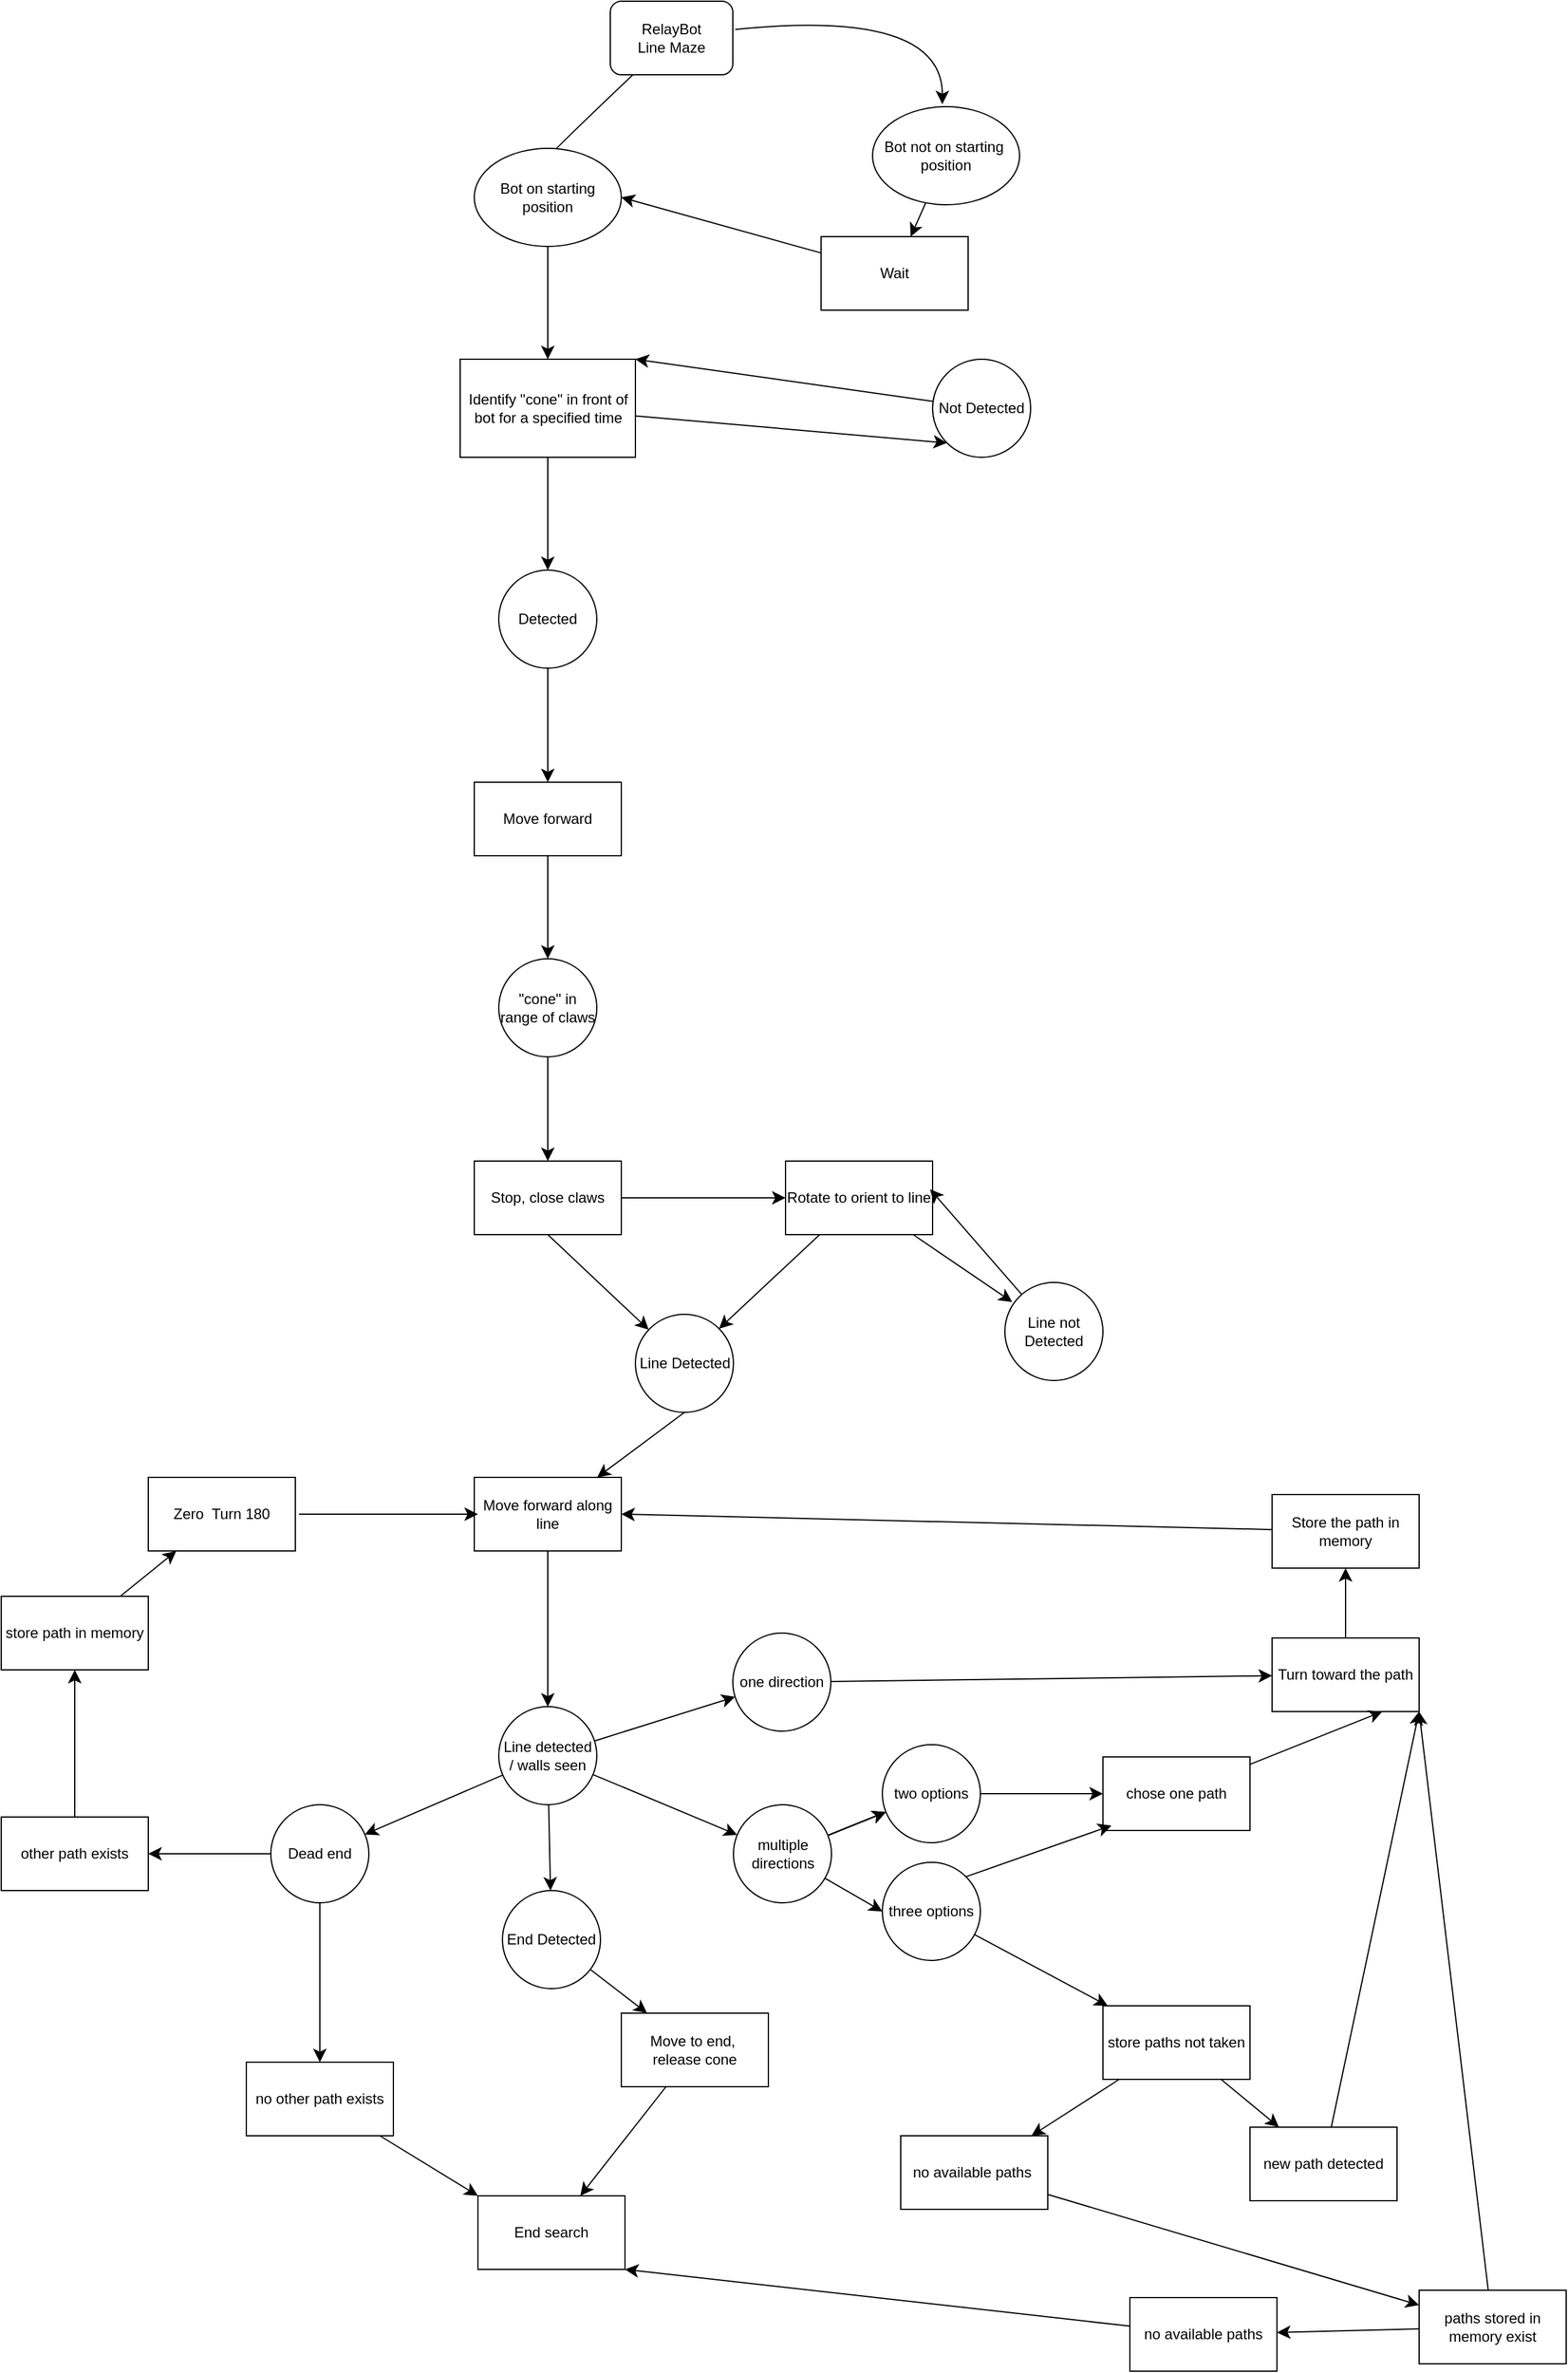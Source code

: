 <mxfile version="24.8.6">
  <diagram name="Page-1" id="Yty-BkFhdthmU_fpZEDV">
    <mxGraphModel dx="1573" dy="1768" grid="0" gridSize="10" guides="1" tooltips="1" connect="1" arrows="1" fold="1" page="0" pageScale="1" pageWidth="850" pageHeight="1100" math="0" shadow="0">
      <root>
        <mxCell id="0" />
        <mxCell id="1" parent="0" />
        <mxCell id="qHToHoK-mMIFdq9hQNhF-5" style="edgeStyle=none;curved=1;rounded=0;orthogonalLoop=1;jettySize=auto;html=1;fontSize=12;startSize=8;endSize=8;" parent="1" source="qHToHoK-mMIFdq9hQNhF-1" target="qHToHoK-mMIFdq9hQNhF-4" edge="1">
          <mxGeometry relative="1" as="geometry">
            <Array as="points">
              <mxPoint x="89" y="-692" />
            </Array>
          </mxGeometry>
        </mxCell>
        <mxCell id="qHToHoK-mMIFdq9hQNhF-1" value="RelayBot&lt;div&gt;Line Maze&lt;/div&gt;" style="rounded=1;whiteSpace=wrap;html=1;" parent="1" vertex="1">
          <mxGeometry x="140" y="-818" width="100" height="60" as="geometry" />
        </mxCell>
        <mxCell id="qHToHoK-mMIFdq9hQNhF-7" value="" style="edgeStyle=none;curved=1;rounded=0;orthogonalLoop=1;jettySize=auto;html=1;fontSize=12;startSize=8;endSize=8;" parent="1" source="qHToHoK-mMIFdq9hQNhF-2" target="qHToHoK-mMIFdq9hQNhF-6" edge="1">
          <mxGeometry relative="1" as="geometry" />
        </mxCell>
        <mxCell id="qHToHoK-mMIFdq9hQNhF-2" value="Bot not on starting&amp;nbsp;&lt;div&gt;position&lt;/div&gt;" style="ellipse;whiteSpace=wrap;html=1;" parent="1" vertex="1">
          <mxGeometry x="354" y="-732" width="120" height="80" as="geometry" />
        </mxCell>
        <mxCell id="qHToHoK-mMIFdq9hQNhF-3" style="edgeStyle=none;curved=1;rounded=0;orthogonalLoop=1;jettySize=auto;html=1;entryX=0.558;entryY=0.025;entryDx=0;entryDy=0;entryPerimeter=0;fontSize=12;startSize=8;endSize=8;" parent="1" edge="1">
          <mxGeometry relative="1" as="geometry">
            <mxPoint x="242" y="-795.023" as="sourcePoint" />
            <mxPoint x="410.96" y="-734" as="targetPoint" />
            <Array as="points">
              <mxPoint x="411" y="-812" />
            </Array>
          </mxGeometry>
        </mxCell>
        <mxCell id="qHToHoK-mMIFdq9hQNhF-10" value="" style="edgeStyle=none;curved=1;rounded=0;orthogonalLoop=1;jettySize=auto;html=1;fontSize=12;startSize=8;endSize=8;" parent="1" source="qHToHoK-mMIFdq9hQNhF-4" target="qHToHoK-mMIFdq9hQNhF-9" edge="1">
          <mxGeometry relative="1" as="geometry" />
        </mxCell>
        <mxCell id="qHToHoK-mMIFdq9hQNhF-4" value="Bot on starting&lt;div&gt;position&lt;/div&gt;" style="ellipse;whiteSpace=wrap;html=1;" parent="1" vertex="1">
          <mxGeometry x="29" y="-698" width="120" height="80" as="geometry" />
        </mxCell>
        <mxCell id="qHToHoK-mMIFdq9hQNhF-8" style="edgeStyle=none;curved=1;rounded=0;orthogonalLoop=1;jettySize=auto;html=1;entryX=1;entryY=0.5;entryDx=0;entryDy=0;fontSize=12;startSize=8;endSize=8;" parent="1" source="qHToHoK-mMIFdq9hQNhF-6" target="qHToHoK-mMIFdq9hQNhF-4" edge="1">
          <mxGeometry relative="1" as="geometry" />
        </mxCell>
        <mxCell id="qHToHoK-mMIFdq9hQNhF-6" value="Wait" style="whiteSpace=wrap;html=1;" parent="1" vertex="1">
          <mxGeometry x="312" y="-626" width="120" height="60" as="geometry" />
        </mxCell>
        <mxCell id="qHToHoK-mMIFdq9hQNhF-12" value="" style="edgeStyle=none;curved=1;rounded=0;orthogonalLoop=1;jettySize=auto;html=1;fontSize=12;startSize=8;endSize=8;entryX=0;entryY=1;entryDx=0;entryDy=0;" parent="1" source="qHToHoK-mMIFdq9hQNhF-9" target="qHToHoK-mMIFdq9hQNhF-11" edge="1">
          <mxGeometry relative="1" as="geometry" />
        </mxCell>
        <mxCell id="qHToHoK-mMIFdq9hQNhF-15" value="" style="edgeStyle=none;curved=1;rounded=0;orthogonalLoop=1;jettySize=auto;html=1;fontSize=12;startSize=8;endSize=8;" parent="1" source="qHToHoK-mMIFdq9hQNhF-9" target="qHToHoK-mMIFdq9hQNhF-14" edge="1">
          <mxGeometry relative="1" as="geometry" />
        </mxCell>
        <mxCell id="qHToHoK-mMIFdq9hQNhF-9" value="Identify &quot;cone&quot; in front of bot for a specified time" style="whiteSpace=wrap;html=1;" parent="1" vertex="1">
          <mxGeometry x="17.5" y="-526" width="143" height="80" as="geometry" />
        </mxCell>
        <mxCell id="qHToHoK-mMIFdq9hQNhF-104" style="edgeStyle=none;curved=1;rounded=0;orthogonalLoop=1;jettySize=auto;html=1;entryX=1;entryY=0;entryDx=0;entryDy=0;fontSize=12;startSize=8;endSize=8;" parent="1" source="qHToHoK-mMIFdq9hQNhF-11" target="qHToHoK-mMIFdq9hQNhF-9" edge="1">
          <mxGeometry relative="1" as="geometry" />
        </mxCell>
        <mxCell id="qHToHoK-mMIFdq9hQNhF-11" value="Not Detected" style="ellipse;whiteSpace=wrap;html=1;" parent="1" vertex="1">
          <mxGeometry x="403" y="-526" width="80" height="80" as="geometry" />
        </mxCell>
        <mxCell id="qHToHoK-mMIFdq9hQNhF-17" value="" style="edgeStyle=none;curved=1;rounded=0;orthogonalLoop=1;jettySize=auto;html=1;fontSize=12;startSize=8;endSize=8;" parent="1" source="qHToHoK-mMIFdq9hQNhF-14" target="qHToHoK-mMIFdq9hQNhF-16" edge="1">
          <mxGeometry relative="1" as="geometry" />
        </mxCell>
        <mxCell id="qHToHoK-mMIFdq9hQNhF-14" value="Detected" style="ellipse;whiteSpace=wrap;html=1;" parent="1" vertex="1">
          <mxGeometry x="49" y="-354" width="80" height="80" as="geometry" />
        </mxCell>
        <mxCell id="qHToHoK-mMIFdq9hQNhF-19" value="" style="edgeStyle=none;curved=1;rounded=0;orthogonalLoop=1;jettySize=auto;html=1;fontSize=12;startSize=8;endSize=8;" parent="1" source="qHToHoK-mMIFdq9hQNhF-16" target="qHToHoK-mMIFdq9hQNhF-18" edge="1">
          <mxGeometry relative="1" as="geometry" />
        </mxCell>
        <mxCell id="qHToHoK-mMIFdq9hQNhF-16" value="Move forward" style="whiteSpace=wrap;html=1;" parent="1" vertex="1">
          <mxGeometry x="29" y="-181" width="120" height="60" as="geometry" />
        </mxCell>
        <mxCell id="qHToHoK-mMIFdq9hQNhF-21" value="" style="edgeStyle=none;curved=1;rounded=0;orthogonalLoop=1;jettySize=auto;html=1;fontSize=12;startSize=8;endSize=8;" parent="1" source="qHToHoK-mMIFdq9hQNhF-18" target="qHToHoK-mMIFdq9hQNhF-20" edge="1">
          <mxGeometry relative="1" as="geometry" />
        </mxCell>
        <mxCell id="qHToHoK-mMIFdq9hQNhF-18" value="&quot;cone&quot; in range of claws" style="ellipse;whiteSpace=wrap;html=1;" parent="1" vertex="1">
          <mxGeometry x="49" y="-37" width="80" height="80" as="geometry" />
        </mxCell>
        <mxCell id="qHToHoK-mMIFdq9hQNhF-40" value="" style="edgeStyle=none;curved=1;rounded=0;orthogonalLoop=1;jettySize=auto;html=1;fontSize=12;startSize=8;endSize=8;" parent="1" source="qHToHoK-mMIFdq9hQNhF-20" target="qHToHoK-mMIFdq9hQNhF-38" edge="1">
          <mxGeometry relative="1" as="geometry" />
        </mxCell>
        <mxCell id="qHToHoK-mMIFdq9hQNhF-20" value="Stop, close claws" style="whiteSpace=wrap;html=1;" parent="1" vertex="1">
          <mxGeometry x="29" y="128" width="120" height="60" as="geometry" />
        </mxCell>
        <mxCell id="qHToHoK-mMIFdq9hQNhF-31" value="" style="edgeStyle=none;curved=1;rounded=0;orthogonalLoop=1;jettySize=auto;html=1;fontSize=12;startSize=8;endSize=8;exitX=0.5;exitY=1;exitDx=0;exitDy=0;" parent="1" source="qHToHoK-mMIFdq9hQNhF-34" target="qHToHoK-mMIFdq9hQNhF-30" edge="1">
          <mxGeometry relative="1" as="geometry">
            <mxPoint x="89" y="727" as="sourcePoint" />
          </mxGeometry>
        </mxCell>
        <mxCell id="qHToHoK-mMIFdq9hQNhF-45" value="" style="edgeStyle=none;curved=1;rounded=0;orthogonalLoop=1;jettySize=auto;html=1;fontSize=12;startSize=8;endSize=8;" parent="1" source="qHToHoK-mMIFdq9hQNhF-30" target="qHToHoK-mMIFdq9hQNhF-44" edge="1">
          <mxGeometry relative="1" as="geometry" />
        </mxCell>
        <mxCell id="qHToHoK-mMIFdq9hQNhF-30" value="Move forward along line" style="whiteSpace=wrap;html=1;" parent="1" vertex="1">
          <mxGeometry x="29" y="386" width="120" height="60" as="geometry" />
        </mxCell>
        <mxCell id="qHToHoK-mMIFdq9hQNhF-35" value="" style="edgeStyle=none;curved=1;rounded=0;orthogonalLoop=1;jettySize=auto;html=1;fontSize=12;startSize=8;endSize=8;exitX=0.5;exitY=1;exitDx=0;exitDy=0;" parent="1" source="qHToHoK-mMIFdq9hQNhF-20" target="qHToHoK-mMIFdq9hQNhF-34" edge="1">
          <mxGeometry relative="1" as="geometry">
            <mxPoint x="289" y="717" as="sourcePoint" />
          </mxGeometry>
        </mxCell>
        <mxCell id="qHToHoK-mMIFdq9hQNhF-34" value="Line Detected" style="ellipse;whiteSpace=wrap;html=1;" parent="1" vertex="1">
          <mxGeometry x="160.5" y="253" width="80" height="80" as="geometry" />
        </mxCell>
        <mxCell id="qHToHoK-mMIFdq9hQNhF-36" value="Line not Detected" style="ellipse;whiteSpace=wrap;html=1;" parent="1" vertex="1">
          <mxGeometry x="462" y="227" width="80" height="80" as="geometry" />
        </mxCell>
        <mxCell id="qHToHoK-mMIFdq9hQNhF-41" style="edgeStyle=none;curved=1;rounded=0;orthogonalLoop=1;jettySize=auto;html=1;entryX=1;entryY=0;entryDx=0;entryDy=0;fontSize=12;startSize=8;endSize=8;" parent="1" source="qHToHoK-mMIFdq9hQNhF-38" target="qHToHoK-mMIFdq9hQNhF-34" edge="1">
          <mxGeometry relative="1" as="geometry" />
        </mxCell>
        <mxCell id="qHToHoK-mMIFdq9hQNhF-38" value="Rotate to orient to line" style="whiteSpace=wrap;html=1;" parent="1" vertex="1">
          <mxGeometry x="283" y="128" width="120" height="60" as="geometry" />
        </mxCell>
        <mxCell id="qHToHoK-mMIFdq9hQNhF-42" style="edgeStyle=none;curved=1;rounded=0;orthogonalLoop=1;jettySize=auto;html=1;entryX=0.075;entryY=0.2;entryDx=0;entryDy=0;entryPerimeter=0;fontSize=12;startSize=8;endSize=8;" parent="1" source="qHToHoK-mMIFdq9hQNhF-38" target="qHToHoK-mMIFdq9hQNhF-36" edge="1">
          <mxGeometry relative="1" as="geometry" />
        </mxCell>
        <mxCell id="qHToHoK-mMIFdq9hQNhF-43" style="edgeStyle=none;curved=1;rounded=0;orthogonalLoop=1;jettySize=auto;html=1;entryX=0.983;entryY=0.383;entryDx=0;entryDy=0;entryPerimeter=0;fontSize=12;startSize=8;endSize=8;" parent="1" source="qHToHoK-mMIFdq9hQNhF-36" target="qHToHoK-mMIFdq9hQNhF-38" edge="1">
          <mxGeometry relative="1" as="geometry" />
        </mxCell>
        <mxCell id="qHToHoK-mMIFdq9hQNhF-47" value="" style="edgeStyle=none;curved=1;rounded=0;orthogonalLoop=1;jettySize=auto;html=1;fontSize=12;startSize=8;endSize=8;" parent="1" source="qHToHoK-mMIFdq9hQNhF-44" target="qHToHoK-mMIFdq9hQNhF-46" edge="1">
          <mxGeometry relative="1" as="geometry" />
        </mxCell>
        <mxCell id="qHToHoK-mMIFdq9hQNhF-49" value="" style="edgeStyle=none;curved=1;rounded=0;orthogonalLoop=1;jettySize=auto;html=1;fontSize=12;startSize=8;endSize=8;" parent="1" source="qHToHoK-mMIFdq9hQNhF-44" target="qHToHoK-mMIFdq9hQNhF-48" edge="1">
          <mxGeometry relative="1" as="geometry" />
        </mxCell>
        <mxCell id="qHToHoK-mMIFdq9hQNhF-51" value="" style="edgeStyle=none;curved=1;rounded=0;orthogonalLoop=1;jettySize=auto;html=1;fontSize=12;startSize=8;endSize=8;" parent="1" source="qHToHoK-mMIFdq9hQNhF-44" target="qHToHoK-mMIFdq9hQNhF-50" edge="1">
          <mxGeometry relative="1" as="geometry" />
        </mxCell>
        <mxCell id="qHToHoK-mMIFdq9hQNhF-57" value="" style="edgeStyle=none;curved=1;rounded=0;orthogonalLoop=1;jettySize=auto;html=1;fontSize=12;startSize=8;endSize=8;" parent="1" source="qHToHoK-mMIFdq9hQNhF-44" target="qHToHoK-mMIFdq9hQNhF-56" edge="1">
          <mxGeometry relative="1" as="geometry" />
        </mxCell>
        <mxCell id="qHToHoK-mMIFdq9hQNhF-44" value="Line detected / walls seen" style="ellipse;whiteSpace=wrap;html=1;" parent="1" vertex="1">
          <mxGeometry x="49" y="573" width="80" height="80" as="geometry" />
        </mxCell>
        <mxCell id="qHToHoK-mMIFdq9hQNhF-69" value="" style="edgeStyle=none;curved=1;rounded=0;orthogonalLoop=1;jettySize=auto;html=1;fontSize=12;startSize=8;endSize=8;" parent="1" source="qHToHoK-mMIFdq9hQNhF-46" target="qHToHoK-mMIFdq9hQNhF-68" edge="1">
          <mxGeometry relative="1" as="geometry" />
        </mxCell>
        <mxCell id="qHToHoK-mMIFdq9hQNhF-46" value="one direction" style="ellipse;whiteSpace=wrap;html=1;" parent="1" vertex="1">
          <mxGeometry x="240" y="513" width="80" height="80" as="geometry" />
        </mxCell>
        <mxCell id="qHToHoK-mMIFdq9hQNhF-53" value="" style="edgeStyle=none;curved=1;rounded=0;orthogonalLoop=1;jettySize=auto;html=1;fontSize=12;startSize=8;endSize=8;" parent="1" source="qHToHoK-mMIFdq9hQNhF-48" target="qHToHoK-mMIFdq9hQNhF-52" edge="1">
          <mxGeometry relative="1" as="geometry" />
        </mxCell>
        <mxCell id="qHToHoK-mMIFdq9hQNhF-55" value="" style="edgeStyle=none;curved=1;rounded=0;orthogonalLoop=1;jettySize=auto;html=1;fontSize=12;startSize=8;endSize=8;" parent="1" source="qHToHoK-mMIFdq9hQNhF-48" target="qHToHoK-mMIFdq9hQNhF-54" edge="1">
          <mxGeometry relative="1" as="geometry" />
        </mxCell>
        <mxCell id="qHToHoK-mMIFdq9hQNhF-48" value="Dead end" style="ellipse;whiteSpace=wrap;html=1;" parent="1" vertex="1">
          <mxGeometry x="-137" y="653" width="80" height="80" as="geometry" />
        </mxCell>
        <mxCell id="qHToHoK-mMIFdq9hQNhF-75" value="" style="edgeStyle=none;curved=1;rounded=0;orthogonalLoop=1;jettySize=auto;html=1;fontSize=12;startSize=8;endSize=8;" parent="1" source="qHToHoK-mMIFdq9hQNhF-50" target="qHToHoK-mMIFdq9hQNhF-74" edge="1">
          <mxGeometry relative="1" as="geometry" />
        </mxCell>
        <mxCell id="qHToHoK-mMIFdq9hQNhF-77" value="" style="edgeStyle=none;curved=1;rounded=0;orthogonalLoop=1;jettySize=auto;html=1;fontSize=12;startSize=8;endSize=8;" parent="1" source="qHToHoK-mMIFdq9hQNhF-50" target="qHToHoK-mMIFdq9hQNhF-74" edge="1">
          <mxGeometry relative="1" as="geometry" />
        </mxCell>
        <mxCell id="qHToHoK-mMIFdq9hQNhF-78" value="" style="edgeStyle=none;curved=1;rounded=0;orthogonalLoop=1;jettySize=auto;html=1;fontSize=12;startSize=8;endSize=8;" parent="1" source="qHToHoK-mMIFdq9hQNhF-50" target="qHToHoK-mMIFdq9hQNhF-74" edge="1">
          <mxGeometry relative="1" as="geometry" />
        </mxCell>
        <mxCell id="qHToHoK-mMIFdq9hQNhF-81" style="edgeStyle=none;curved=1;rounded=0;orthogonalLoop=1;jettySize=auto;html=1;entryX=0;entryY=0.5;entryDx=0;entryDy=0;fontSize=12;startSize=8;endSize=8;" parent="1" source="qHToHoK-mMIFdq9hQNhF-50" target="qHToHoK-mMIFdq9hQNhF-80" edge="1">
          <mxGeometry relative="1" as="geometry" />
        </mxCell>
        <mxCell id="qHToHoK-mMIFdq9hQNhF-50" value="multiple directions" style="ellipse;whiteSpace=wrap;html=1;" parent="1" vertex="1">
          <mxGeometry x="240.5" y="653" width="80" height="80" as="geometry" />
        </mxCell>
        <mxCell id="qHToHoK-mMIFdq9hQNhF-64" value="" style="edgeStyle=none;curved=1;rounded=0;orthogonalLoop=1;jettySize=auto;html=1;fontSize=12;startSize=8;endSize=8;" parent="1" source="qHToHoK-mMIFdq9hQNhF-52" target="qHToHoK-mMIFdq9hQNhF-63" edge="1">
          <mxGeometry relative="1" as="geometry" />
        </mxCell>
        <mxCell id="qHToHoK-mMIFdq9hQNhF-52" value="other path exists" style="whiteSpace=wrap;html=1;" parent="1" vertex="1">
          <mxGeometry x="-357" y="663" width="120" height="60" as="geometry" />
        </mxCell>
        <mxCell id="qHToHoK-mMIFdq9hQNhF-62" style="edgeStyle=none;curved=1;rounded=0;orthogonalLoop=1;jettySize=auto;html=1;entryX=0;entryY=0;entryDx=0;entryDy=0;fontSize=12;startSize=8;endSize=8;" parent="1" source="qHToHoK-mMIFdq9hQNhF-54" target="qHToHoK-mMIFdq9hQNhF-60" edge="1">
          <mxGeometry relative="1" as="geometry" />
        </mxCell>
        <mxCell id="qHToHoK-mMIFdq9hQNhF-54" value="no other path exists" style="whiteSpace=wrap;html=1;" parent="1" vertex="1">
          <mxGeometry x="-157" y="863" width="120" height="60" as="geometry" />
        </mxCell>
        <mxCell id="qHToHoK-mMIFdq9hQNhF-59" value="" style="edgeStyle=none;curved=1;rounded=0;orthogonalLoop=1;jettySize=auto;html=1;fontSize=12;startSize=8;endSize=8;" parent="1" source="qHToHoK-mMIFdq9hQNhF-56" target="qHToHoK-mMIFdq9hQNhF-58" edge="1">
          <mxGeometry relative="1" as="geometry" />
        </mxCell>
        <mxCell id="qHToHoK-mMIFdq9hQNhF-56" value="End Detected" style="ellipse;whiteSpace=wrap;html=1;" parent="1" vertex="1">
          <mxGeometry x="52" y="723" width="80" height="80" as="geometry" />
        </mxCell>
        <mxCell id="qHToHoK-mMIFdq9hQNhF-61" value="" style="edgeStyle=none;curved=1;rounded=0;orthogonalLoop=1;jettySize=auto;html=1;fontSize=12;startSize=8;endSize=8;" parent="1" source="qHToHoK-mMIFdq9hQNhF-58" target="qHToHoK-mMIFdq9hQNhF-60" edge="1">
          <mxGeometry relative="1" as="geometry" />
        </mxCell>
        <mxCell id="qHToHoK-mMIFdq9hQNhF-58" value="Move to end,&amp;nbsp;&lt;br&gt;release cone" style="whiteSpace=wrap;html=1;" parent="1" vertex="1">
          <mxGeometry x="149" y="823" width="120" height="60" as="geometry" />
        </mxCell>
        <mxCell id="qHToHoK-mMIFdq9hQNhF-60" value="End search" style="whiteSpace=wrap;html=1;" parent="1" vertex="1">
          <mxGeometry x="32" y="972" width="120" height="60" as="geometry" />
        </mxCell>
        <mxCell id="qHToHoK-mMIFdq9hQNhF-66" value="" style="edgeStyle=none;curved=1;rounded=0;orthogonalLoop=1;jettySize=auto;html=1;fontSize=12;startSize=8;endSize=8;" parent="1" source="qHToHoK-mMIFdq9hQNhF-63" target="qHToHoK-mMIFdq9hQNhF-65" edge="1">
          <mxGeometry relative="1" as="geometry" />
        </mxCell>
        <mxCell id="qHToHoK-mMIFdq9hQNhF-63" value="store path in memory" style="whiteSpace=wrap;html=1;" parent="1" vertex="1">
          <mxGeometry x="-357" y="483" width="120" height="60" as="geometry" />
        </mxCell>
        <mxCell id="qHToHoK-mMIFdq9hQNhF-67" style="edgeStyle=none;curved=1;rounded=0;orthogonalLoop=1;jettySize=auto;html=1;entryX=0;entryY=0.5;entryDx=0;entryDy=0;fontSize=12;startSize=8;endSize=8;" parent="1" edge="1">
          <mxGeometry relative="1" as="geometry">
            <mxPoint x="-114" y="416" as="sourcePoint" />
            <mxPoint x="32" y="416" as="targetPoint" />
          </mxGeometry>
        </mxCell>
        <mxCell id="qHToHoK-mMIFdq9hQNhF-65" value="Zero&amp;nbsp; Turn 180" style="whiteSpace=wrap;html=1;" parent="1" vertex="1">
          <mxGeometry x="-237" y="386" width="120" height="60" as="geometry" />
        </mxCell>
        <mxCell id="qHToHoK-mMIFdq9hQNhF-72" value="" style="edgeStyle=none;curved=1;rounded=0;orthogonalLoop=1;jettySize=auto;html=1;fontSize=12;startSize=8;endSize=8;" parent="1" source="qHToHoK-mMIFdq9hQNhF-68" target="qHToHoK-mMIFdq9hQNhF-71" edge="1">
          <mxGeometry relative="1" as="geometry" />
        </mxCell>
        <mxCell id="qHToHoK-mMIFdq9hQNhF-68" value="Turn toward the path" style="whiteSpace=wrap;html=1;" parent="1" vertex="1">
          <mxGeometry x="680" y="517" width="120" height="60" as="geometry" />
        </mxCell>
        <mxCell id="qHToHoK-mMIFdq9hQNhF-73" style="edgeStyle=none;curved=1;rounded=0;orthogonalLoop=1;jettySize=auto;html=1;entryX=1;entryY=0.5;entryDx=0;entryDy=0;fontSize=12;startSize=8;endSize=8;" parent="1" source="qHToHoK-mMIFdq9hQNhF-71" target="qHToHoK-mMIFdq9hQNhF-30" edge="1">
          <mxGeometry relative="1" as="geometry" />
        </mxCell>
        <mxCell id="qHToHoK-mMIFdq9hQNhF-71" value="Store the path in memory" style="whiteSpace=wrap;html=1;" parent="1" vertex="1">
          <mxGeometry x="680" y="400" width="120" height="60" as="geometry" />
        </mxCell>
        <mxCell id="qHToHoK-mMIFdq9hQNhF-85" value="" style="edgeStyle=none;curved=1;rounded=0;orthogonalLoop=1;jettySize=auto;html=1;fontSize=12;startSize=8;endSize=8;" parent="1" source="qHToHoK-mMIFdq9hQNhF-74" target="qHToHoK-mMIFdq9hQNhF-84" edge="1">
          <mxGeometry relative="1" as="geometry" />
        </mxCell>
        <mxCell id="qHToHoK-mMIFdq9hQNhF-74" value="two options" style="ellipse;whiteSpace=wrap;html=1;" parent="1" vertex="1">
          <mxGeometry x="362" y="604" width="80" height="80" as="geometry" />
        </mxCell>
        <mxCell id="qHToHoK-mMIFdq9hQNhF-87" value="" style="edgeStyle=none;curved=1;rounded=0;orthogonalLoop=1;jettySize=auto;html=1;fontSize=12;startSize=8;endSize=8;" parent="1" source="qHToHoK-mMIFdq9hQNhF-80" target="qHToHoK-mMIFdq9hQNhF-86" edge="1">
          <mxGeometry relative="1" as="geometry" />
        </mxCell>
        <mxCell id="qHToHoK-mMIFdq9hQNhF-80" value="three options" style="ellipse;whiteSpace=wrap;html=1;aspect=fixed;" parent="1" vertex="1">
          <mxGeometry x="362" y="700" width="80" height="80" as="geometry" />
        </mxCell>
        <mxCell id="qHToHoK-mMIFdq9hQNhF-88" style="edgeStyle=none;curved=1;rounded=0;orthogonalLoop=1;jettySize=auto;html=1;entryX=0.75;entryY=1;entryDx=0;entryDy=0;fontSize=12;startSize=8;endSize=8;" parent="1" source="qHToHoK-mMIFdq9hQNhF-84" target="qHToHoK-mMIFdq9hQNhF-68" edge="1">
          <mxGeometry relative="1" as="geometry" />
        </mxCell>
        <mxCell id="qHToHoK-mMIFdq9hQNhF-84" value="chose one path" style="whiteSpace=wrap;html=1;" parent="1" vertex="1">
          <mxGeometry x="542" y="614" width="120" height="60" as="geometry" />
        </mxCell>
        <mxCell id="qHToHoK-mMIFdq9hQNhF-91" value="" style="edgeStyle=none;curved=1;rounded=0;orthogonalLoop=1;jettySize=auto;html=1;fontSize=12;startSize=8;endSize=8;" parent="1" source="qHToHoK-mMIFdq9hQNhF-86" target="qHToHoK-mMIFdq9hQNhF-90" edge="1">
          <mxGeometry relative="1" as="geometry" />
        </mxCell>
        <mxCell id="qHToHoK-mMIFdq9hQNhF-94" value="" style="edgeStyle=none;curved=1;rounded=0;orthogonalLoop=1;jettySize=auto;html=1;fontSize=12;startSize=8;endSize=8;" parent="1" source="qHToHoK-mMIFdq9hQNhF-86" target="qHToHoK-mMIFdq9hQNhF-93" edge="1">
          <mxGeometry relative="1" as="geometry" />
        </mxCell>
        <mxCell id="qHToHoK-mMIFdq9hQNhF-86" value="store paths not taken" style="whiteSpace=wrap;html=1;" parent="1" vertex="1">
          <mxGeometry x="542" y="817" width="120" height="60" as="geometry" />
        </mxCell>
        <mxCell id="qHToHoK-mMIFdq9hQNhF-89" style="edgeStyle=none;curved=1;rounded=0;orthogonalLoop=1;jettySize=auto;html=1;exitX=1;exitY=0;exitDx=0;exitDy=0;entryX=0.058;entryY=0.933;entryDx=0;entryDy=0;entryPerimeter=0;fontSize=12;startSize=8;endSize=8;" parent="1" source="qHToHoK-mMIFdq9hQNhF-80" target="qHToHoK-mMIFdq9hQNhF-84" edge="1">
          <mxGeometry relative="1" as="geometry" />
        </mxCell>
        <mxCell id="qHToHoK-mMIFdq9hQNhF-96" value="" style="edgeStyle=none;curved=1;rounded=0;orthogonalLoop=1;jettySize=auto;html=1;fontSize=12;startSize=8;endSize=8;" parent="1" source="qHToHoK-mMIFdq9hQNhF-90" target="qHToHoK-mMIFdq9hQNhF-95" edge="1">
          <mxGeometry relative="1" as="geometry" />
        </mxCell>
        <mxCell id="qHToHoK-mMIFdq9hQNhF-90" value="no available paths&amp;nbsp;" style="whiteSpace=wrap;html=1;" parent="1" vertex="1">
          <mxGeometry x="377" y="923" width="120" height="60" as="geometry" />
        </mxCell>
        <mxCell id="qHToHoK-mMIFdq9hQNhF-99" style="edgeStyle=none;curved=1;rounded=0;orthogonalLoop=1;jettySize=auto;html=1;entryX=1;entryY=1;entryDx=0;entryDy=0;fontSize=12;startSize=8;endSize=8;" parent="1" source="qHToHoK-mMIFdq9hQNhF-93" target="qHToHoK-mMIFdq9hQNhF-68" edge="1">
          <mxGeometry relative="1" as="geometry" />
        </mxCell>
        <mxCell id="qHToHoK-mMIFdq9hQNhF-93" value="new path detected" style="whiteSpace=wrap;html=1;" parent="1" vertex="1">
          <mxGeometry x="662" y="916" width="120" height="60" as="geometry" />
        </mxCell>
        <mxCell id="qHToHoK-mMIFdq9hQNhF-100" style="edgeStyle=none;curved=1;rounded=0;orthogonalLoop=1;jettySize=auto;html=1;entryX=1;entryY=1;entryDx=0;entryDy=0;fontSize=12;startSize=8;endSize=8;" parent="1" source="qHToHoK-mMIFdq9hQNhF-95" target="qHToHoK-mMIFdq9hQNhF-68" edge="1">
          <mxGeometry relative="1" as="geometry" />
        </mxCell>
        <mxCell id="qHToHoK-mMIFdq9hQNhF-102" value="" style="edgeStyle=none;curved=1;rounded=0;orthogonalLoop=1;jettySize=auto;html=1;fontSize=12;startSize=8;endSize=8;" parent="1" source="qHToHoK-mMIFdq9hQNhF-95" target="qHToHoK-mMIFdq9hQNhF-101" edge="1">
          <mxGeometry relative="1" as="geometry" />
        </mxCell>
        <mxCell id="qHToHoK-mMIFdq9hQNhF-95" value="paths stored in memory exist" style="whiteSpace=wrap;html=1;" parent="1" vertex="1">
          <mxGeometry x="800" y="1049" width="120" height="60" as="geometry" />
        </mxCell>
        <mxCell id="qHToHoK-mMIFdq9hQNhF-103" style="edgeStyle=none;curved=1;rounded=0;orthogonalLoop=1;jettySize=auto;html=1;entryX=1;entryY=1;entryDx=0;entryDy=0;fontSize=12;startSize=8;endSize=8;" parent="1" source="qHToHoK-mMIFdq9hQNhF-101" target="qHToHoK-mMIFdq9hQNhF-60" edge="1">
          <mxGeometry relative="1" as="geometry" />
        </mxCell>
        <mxCell id="qHToHoK-mMIFdq9hQNhF-101" value="no available paths" style="whiteSpace=wrap;html=1;" parent="1" vertex="1">
          <mxGeometry x="564" y="1055" width="120" height="60" as="geometry" />
        </mxCell>
      </root>
    </mxGraphModel>
  </diagram>
</mxfile>
